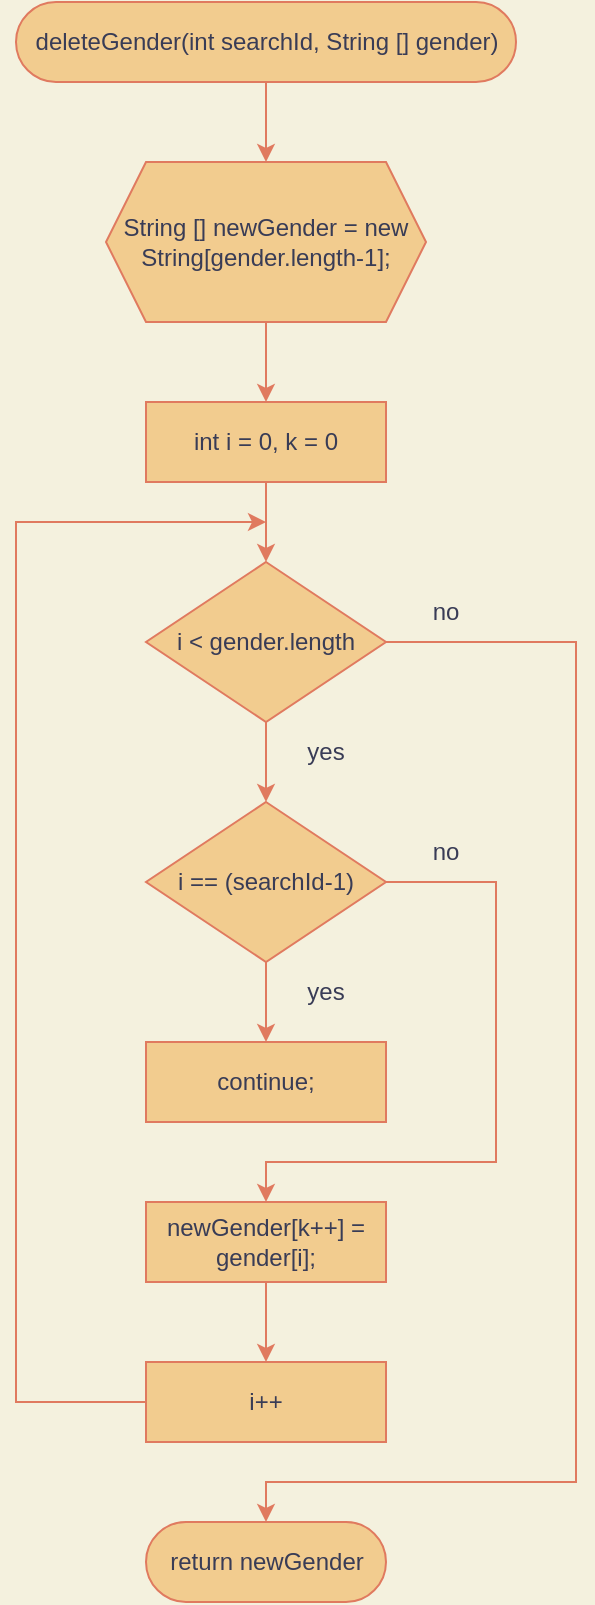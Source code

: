 <mxfile version="20.3.0" type="device"><diagram id="MR0O2vXAOOjvQSQiH18n" name="Page-1"><mxGraphModel dx="554" dy="362" grid="1" gridSize="10" guides="1" tooltips="1" connect="1" arrows="1" fold="1" page="1" pageScale="1" pageWidth="850" pageHeight="1100" background="#F4F1DE" math="0" shadow="0"><root><mxCell id="0"/><mxCell id="1" parent="0"/><mxCell id="Pnivgt0awh0Ev0dIgD3e-1" value="deleteGender(int searchId, String [] gender)" style="html=1;dashed=0;whitespace=wrap;shape=mxgraph.dfd.start;fillColor=#F2CC8F;strokeColor=#E07A5F;fontColor=#393C56;" parent="1" vertex="1"><mxGeometry x="240" y="40" width="250" height="40" as="geometry"/></mxCell><mxCell id="Pnivgt0awh0Ev0dIgD3e-2" value="return newGender" style="html=1;dashed=0;whitespace=wrap;shape=mxgraph.dfd.start;fillColor=#F2CC8F;strokeColor=#E07A5F;fontColor=#393C56;" parent="1" vertex="1"><mxGeometry x="305" y="800" width="120" height="40" as="geometry"/></mxCell><mxCell id="Pnivgt0awh0Ev0dIgD3e-3" value="String [] new&lt;span style=&quot;&quot;&gt;Gender&lt;/span&gt;&amp;nbsp;= new String[gender.length-1];" style="shape=hexagon;perimeter=hexagonPerimeter2;whiteSpace=wrap;html=1;fixedSize=1;fillColor=#F2CC8F;strokeColor=#E07A5F;fontColor=#393C56;" parent="1" vertex="1"><mxGeometry x="285" y="120" width="160" height="80" as="geometry"/></mxCell><mxCell id="Pnivgt0awh0Ev0dIgD3e-4" value="int i = 0, k = 0" style="rounded=0;whiteSpace=wrap;html=1;fillColor=#F2CC8F;strokeColor=#E07A5F;fontColor=#393C56;" parent="1" vertex="1"><mxGeometry x="305" y="240" width="120" height="40" as="geometry"/></mxCell><mxCell id="Pnivgt0awh0Ev0dIgD3e-5" value="" style="endArrow=classic;html=1;rounded=0;entryX=0.5;entryY=0;entryDx=0;entryDy=0;exitX=0.5;exitY=0.5;exitDx=0;exitDy=20;exitPerimeter=0;labelBackgroundColor=#F4F1DE;strokeColor=#E07A5F;fontColor=#393C56;" parent="1" source="Pnivgt0awh0Ev0dIgD3e-1" target="Pnivgt0awh0Ev0dIgD3e-3" edge="1"><mxGeometry width="50" height="50" relative="1" as="geometry"><mxPoint x="140" y="230" as="sourcePoint"/><mxPoint x="410" y="110" as="targetPoint"/></mxGeometry></mxCell><mxCell id="Pnivgt0awh0Ev0dIgD3e-6" value="" style="endArrow=classic;html=1;rounded=0;entryX=0.5;entryY=0;entryDx=0;entryDy=0;exitX=0.5;exitY=1;exitDx=0;exitDy=0;labelBackgroundColor=#F4F1DE;strokeColor=#E07A5F;fontColor=#393C56;" parent="1" source="Pnivgt0awh0Ev0dIgD3e-3" target="Pnivgt0awh0Ev0dIgD3e-4" edge="1"><mxGeometry width="50" height="50" relative="1" as="geometry"><mxPoint x="410" y="300" as="sourcePoint"/><mxPoint x="460" y="250" as="targetPoint"/></mxGeometry></mxCell><mxCell id="Pnivgt0awh0Ev0dIgD3e-7" value="i &amp;lt; gender.length" style="rhombus;whiteSpace=wrap;html=1;fillColor=#F2CC8F;strokeColor=#E07A5F;fontColor=#393C56;" parent="1" vertex="1"><mxGeometry x="305" y="320" width="120" height="80" as="geometry"/></mxCell><mxCell id="Pnivgt0awh0Ev0dIgD3e-8" value="i++" style="rounded=0;whiteSpace=wrap;html=1;fillColor=#F2CC8F;strokeColor=#E07A5F;fontColor=#393C56;" parent="1" vertex="1"><mxGeometry x="305" y="720" width="120" height="40" as="geometry"/></mxCell><mxCell id="Pnivgt0awh0Ev0dIgD3e-9" value="i == (searchId-1)" style="rhombus;whiteSpace=wrap;html=1;fillColor=#F2CC8F;strokeColor=#E07A5F;fontColor=#393C56;" parent="1" vertex="1"><mxGeometry x="305" y="440" width="120" height="80" as="geometry"/></mxCell><mxCell id="Pnivgt0awh0Ev0dIgD3e-10" value="continue;" style="rounded=0;whiteSpace=wrap;html=1;fillColor=#F2CC8F;strokeColor=#E07A5F;fontColor=#393C56;" parent="1" vertex="1"><mxGeometry x="305" y="560" width="120" height="40" as="geometry"/></mxCell><mxCell id="Pnivgt0awh0Ev0dIgD3e-11" value="new&lt;span style=&quot;&quot;&gt;Gender&lt;/span&gt;[k++] = gender[i];" style="rounded=0;whiteSpace=wrap;html=1;fillColor=#F2CC8F;strokeColor=#E07A5F;fontColor=#393C56;" parent="1" vertex="1"><mxGeometry x="305" y="640" width="120" height="40" as="geometry"/></mxCell><mxCell id="Pnivgt0awh0Ev0dIgD3e-12" value="" style="endArrow=classic;html=1;rounded=0;entryX=0.5;entryY=0;entryDx=0;entryDy=0;exitX=0.5;exitY=1;exitDx=0;exitDy=0;labelBackgroundColor=#F4F1DE;strokeColor=#E07A5F;fontColor=#393C56;" parent="1" source="Pnivgt0awh0Ev0dIgD3e-4" target="Pnivgt0awh0Ev0dIgD3e-7" edge="1"><mxGeometry width="50" height="50" relative="1" as="geometry"><mxPoint x="70" y="340" as="sourcePoint"/><mxPoint x="120" y="290" as="targetPoint"/></mxGeometry></mxCell><mxCell id="Pnivgt0awh0Ev0dIgD3e-13" value="" style="endArrow=classic;html=1;rounded=0;entryX=0.5;entryY=0;entryDx=0;entryDy=0;exitX=0.5;exitY=1;exitDx=0;exitDy=0;labelBackgroundColor=#F4F1DE;strokeColor=#E07A5F;fontColor=#393C56;" parent="1" source="Pnivgt0awh0Ev0dIgD3e-7" target="Pnivgt0awh0Ev0dIgD3e-9" edge="1"><mxGeometry width="50" height="50" relative="1" as="geometry"><mxPoint x="130" y="380" as="sourcePoint"/><mxPoint x="180" y="330" as="targetPoint"/></mxGeometry></mxCell><mxCell id="Pnivgt0awh0Ev0dIgD3e-14" value="" style="endArrow=classic;html=1;rounded=0;exitX=1;exitY=0.5;exitDx=0;exitDy=0;entryX=0.5;entryY=0.5;entryDx=0;entryDy=-20;entryPerimeter=0;labelBackgroundColor=#F4F1DE;strokeColor=#E07A5F;fontColor=#393C56;" parent="1" source="Pnivgt0awh0Ev0dIgD3e-7" target="Pnivgt0awh0Ev0dIgD3e-2" edge="1"><mxGeometry width="50" height="50" relative="1" as="geometry"><mxPoint x="210" y="480" as="sourcePoint"/><mxPoint x="260" y="430" as="targetPoint"/><Array as="points"><mxPoint x="520" y="360"/><mxPoint x="520" y="780"/><mxPoint x="365" y="780"/></Array></mxGeometry></mxCell><mxCell id="Pnivgt0awh0Ev0dIgD3e-15" value="" style="endArrow=classic;html=1;rounded=0;exitX=0;exitY=0.5;exitDx=0;exitDy=0;labelBackgroundColor=#F4F1DE;strokeColor=#E07A5F;fontColor=#393C56;" parent="1" source="Pnivgt0awh0Ev0dIgD3e-8" edge="1"><mxGeometry width="50" height="50" relative="1" as="geometry"><mxPoint x="160" y="440" as="sourcePoint"/><mxPoint x="365" y="300" as="targetPoint"/><Array as="points"><mxPoint x="240" y="740"/><mxPoint x="240" y="300"/></Array></mxGeometry></mxCell><mxCell id="Pnivgt0awh0Ev0dIgD3e-16" value="yes" style="text;html=1;strokeColor=none;fillColor=none;align=center;verticalAlign=middle;whiteSpace=wrap;rounded=0;fontColor=#393C56;" parent="1" vertex="1"><mxGeometry x="365" y="400" width="60" height="30" as="geometry"/></mxCell><mxCell id="Pnivgt0awh0Ev0dIgD3e-17" value="no" style="text;html=1;strokeColor=none;fillColor=none;align=center;verticalAlign=middle;whiteSpace=wrap;rounded=0;fontColor=#393C56;" parent="1" vertex="1"><mxGeometry x="425" y="330" width="60" height="30" as="geometry"/></mxCell><mxCell id="Pnivgt0awh0Ev0dIgD3e-18" value="" style="endArrow=classic;html=1;rounded=0;entryX=0.5;entryY=0;entryDx=0;entryDy=0;exitX=0.5;exitY=1;exitDx=0;exitDy=0;labelBackgroundColor=#F4F1DE;strokeColor=#E07A5F;fontColor=#393C56;" parent="1" source="Pnivgt0awh0Ev0dIgD3e-9" target="Pnivgt0awh0Ev0dIgD3e-10" edge="1"><mxGeometry width="50" height="50" relative="1" as="geometry"><mxPoint x="80" y="520" as="sourcePoint"/><mxPoint x="130" y="470" as="targetPoint"/></mxGeometry></mxCell><mxCell id="Pnivgt0awh0Ev0dIgD3e-19" value="" style="endArrow=classic;html=1;rounded=0;entryX=0.5;entryY=0;entryDx=0;entryDy=0;exitX=1;exitY=0.5;exitDx=0;exitDy=0;labelBackgroundColor=#F4F1DE;strokeColor=#E07A5F;fontColor=#393C56;" parent="1" source="Pnivgt0awh0Ev0dIgD3e-9" target="Pnivgt0awh0Ev0dIgD3e-11" edge="1"><mxGeometry width="50" height="50" relative="1" as="geometry"><mxPoint x="80" y="560" as="sourcePoint"/><mxPoint x="130" y="510" as="targetPoint"/><Array as="points"><mxPoint x="480" y="480"/><mxPoint x="480" y="620"/><mxPoint x="365" y="620"/></Array></mxGeometry></mxCell><mxCell id="Pnivgt0awh0Ev0dIgD3e-20" value="" style="endArrow=classic;html=1;rounded=0;entryX=0.5;entryY=0;entryDx=0;entryDy=0;exitX=0.5;exitY=1;exitDx=0;exitDy=0;labelBackgroundColor=#F4F1DE;strokeColor=#E07A5F;fontColor=#393C56;" parent="1" source="Pnivgt0awh0Ev0dIgD3e-11" target="Pnivgt0awh0Ev0dIgD3e-8" edge="1"><mxGeometry width="50" height="50" relative="1" as="geometry"><mxPoint x="130" y="630" as="sourcePoint"/><mxPoint x="180" y="580" as="targetPoint"/></mxGeometry></mxCell><mxCell id="Pnivgt0awh0Ev0dIgD3e-21" value="yes" style="text;html=1;strokeColor=none;fillColor=none;align=center;verticalAlign=middle;whiteSpace=wrap;rounded=0;fontColor=#393C56;" parent="1" vertex="1"><mxGeometry x="365" y="520" width="60" height="30" as="geometry"/></mxCell><mxCell id="Pnivgt0awh0Ev0dIgD3e-22" value="no" style="text;html=1;strokeColor=none;fillColor=none;align=center;verticalAlign=middle;whiteSpace=wrap;rounded=0;fontColor=#393C56;" parent="1" vertex="1"><mxGeometry x="425" y="450" width="60" height="30" as="geometry"/></mxCell></root></mxGraphModel></diagram></mxfile>